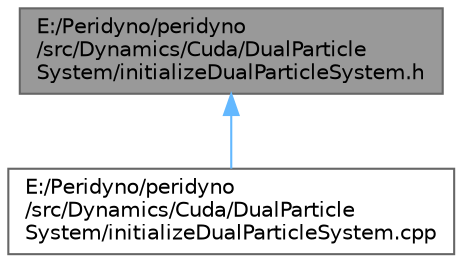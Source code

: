 digraph "E:/Peridyno/peridyno/src/Dynamics/Cuda/DualParticleSystem/initializeDualParticleSystem.h"
{
 // LATEX_PDF_SIZE
  bgcolor="transparent";
  edge [fontname=Helvetica,fontsize=10,labelfontname=Helvetica,labelfontsize=10];
  node [fontname=Helvetica,fontsize=10,shape=box,height=0.2,width=0.4];
  Node1 [id="Node000001",label="E:/Peridyno/peridyno\l/src/Dynamics/Cuda/DualParticle\lSystem/initializeDualParticleSystem.h",height=0.2,width=0.4,color="gray40", fillcolor="grey60", style="filled", fontcolor="black",tooltip=" "];
  Node1 -> Node2 [id="edge1_Node000001_Node000002",dir="back",color="steelblue1",style="solid",tooltip=" "];
  Node2 [id="Node000002",label="E:/Peridyno/peridyno\l/src/Dynamics/Cuda/DualParticle\lSystem/initializeDualParticleSystem.cpp",height=0.2,width=0.4,color="grey40", fillcolor="white", style="filled",URL="$initialize_dual_particle_system_8cpp.html",tooltip=" "];
}
